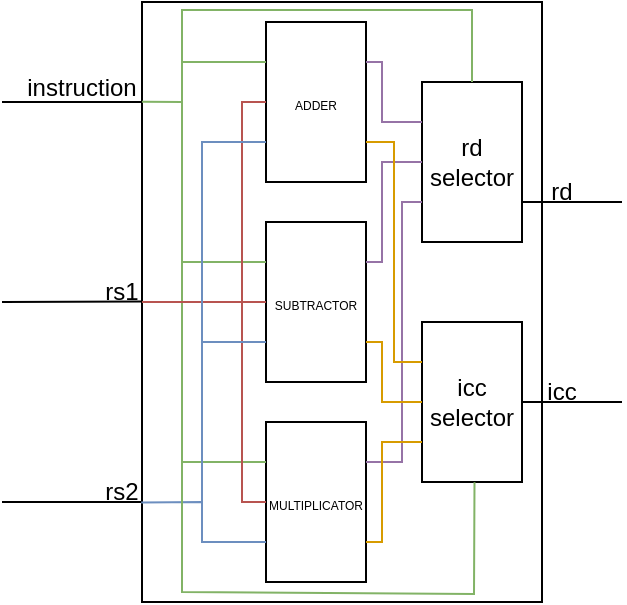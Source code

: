 <mxfile version="24.2.3" type="device">
  <diagram name="Página-1" id="f9wdy136qX0Sz1opPTdO">
    <mxGraphModel dx="819" dy="434" grid="1" gridSize="10" guides="1" tooltips="1" connect="1" arrows="1" fold="1" page="1" pageScale="1" pageWidth="827" pageHeight="1169" math="0" shadow="0">
      <root>
        <mxCell id="0" />
        <mxCell id="1" parent="0" />
        <mxCell id="c7rJJqW6BFWtrRnYNMO7-1" value="" style="rounded=0;whiteSpace=wrap;html=1;" vertex="1" parent="1">
          <mxGeometry x="280" y="60" width="200" height="300" as="geometry" />
        </mxCell>
        <mxCell id="c7rJJqW6BFWtrRnYNMO7-3" value="" style="endArrow=none;html=1;rounded=0;" edge="1" parent="1">
          <mxGeometry width="50" height="50" relative="1" as="geometry">
            <mxPoint x="280" y="110" as="sourcePoint" />
            <mxPoint x="210" y="110" as="targetPoint" />
          </mxGeometry>
        </mxCell>
        <mxCell id="c7rJJqW6BFWtrRnYNMO7-4" value="" style="endArrow=none;html=1;rounded=0;" edge="1" parent="1">
          <mxGeometry width="50" height="50" relative="1" as="geometry">
            <mxPoint x="280" y="209.76" as="sourcePoint" />
            <mxPoint x="210" y="210" as="targetPoint" />
          </mxGeometry>
        </mxCell>
        <mxCell id="c7rJJqW6BFWtrRnYNMO7-5" value="" style="endArrow=none;html=1;rounded=0;" edge="1" parent="1">
          <mxGeometry width="50" height="50" relative="1" as="geometry">
            <mxPoint x="280" y="310" as="sourcePoint" />
            <mxPoint x="210" y="310" as="targetPoint" />
          </mxGeometry>
        </mxCell>
        <mxCell id="c7rJJqW6BFWtrRnYNMO7-6" value="" style="endArrow=none;html=1;rounded=0;entryX=1;entryY=0.75;entryDx=0;entryDy=0;" edge="1" parent="1" target="c7rJJqW6BFWtrRnYNMO7-46">
          <mxGeometry width="50" height="50" relative="1" as="geometry">
            <mxPoint x="520" y="160" as="sourcePoint" />
            <mxPoint x="480" y="160" as="targetPoint" />
          </mxGeometry>
        </mxCell>
        <mxCell id="c7rJJqW6BFWtrRnYNMO7-7" value="" style="endArrow=none;html=1;rounded=0;entryX=1;entryY=0.5;entryDx=0;entryDy=0;" edge="1" parent="1" target="c7rJJqW6BFWtrRnYNMO7-49">
          <mxGeometry width="50" height="50" relative="1" as="geometry">
            <mxPoint x="520" y="260" as="sourcePoint" />
            <mxPoint x="480" y="260" as="targetPoint" />
          </mxGeometry>
        </mxCell>
        <mxCell id="c7rJJqW6BFWtrRnYNMO7-8" value="instruction" style="text;html=1;align=center;verticalAlign=middle;whiteSpace=wrap;rounded=0;" vertex="1" parent="1">
          <mxGeometry x="220" y="90" width="60" height="25" as="geometry" />
        </mxCell>
        <mxCell id="c7rJJqW6BFWtrRnYNMO7-11" value="rs1" style="text;html=1;align=center;verticalAlign=middle;whiteSpace=wrap;rounded=0;" vertex="1" parent="1">
          <mxGeometry x="260" y="190" width="20" height="30" as="geometry" />
        </mxCell>
        <mxCell id="c7rJJqW6BFWtrRnYNMO7-12" value="rs2" style="text;html=1;align=center;verticalAlign=middle;whiteSpace=wrap;rounded=0;" vertex="1" parent="1">
          <mxGeometry x="260" y="290" width="20" height="30" as="geometry" />
        </mxCell>
        <mxCell id="c7rJJqW6BFWtrRnYNMO7-13" value="rd" style="text;html=1;align=center;verticalAlign=middle;whiteSpace=wrap;rounded=0;" vertex="1" parent="1">
          <mxGeometry x="480" y="150" width="20" height="10" as="geometry" />
        </mxCell>
        <mxCell id="c7rJJqW6BFWtrRnYNMO7-14" value="icc" style="text;html=1;align=center;verticalAlign=middle;whiteSpace=wrap;rounded=0;" vertex="1" parent="1">
          <mxGeometry x="480" y="250" width="20" height="10" as="geometry" />
        </mxCell>
        <mxCell id="c7rJJqW6BFWtrRnYNMO7-27" value="" style="rounded=0;whiteSpace=wrap;html=1;" vertex="1" parent="1">
          <mxGeometry x="342" y="70" width="50" height="80" as="geometry" />
        </mxCell>
        <mxCell id="c7rJJqW6BFWtrRnYNMO7-28" value="" style="rounded=0;whiteSpace=wrap;html=1;" vertex="1" parent="1">
          <mxGeometry x="342" y="170" width="50" height="80" as="geometry" />
        </mxCell>
        <mxCell id="c7rJJqW6BFWtrRnYNMO7-29" value="" style="rounded=0;whiteSpace=wrap;html=1;" vertex="1" parent="1">
          <mxGeometry x="342" y="270" width="50" height="80" as="geometry" />
        </mxCell>
        <mxCell id="c7rJJqW6BFWtrRnYNMO7-30" value="" style="endArrow=none;html=1;rounded=0;exitX=0;exitY=0.25;exitDx=0;exitDy=0;fillColor=#d5e8d4;strokeColor=#82b366;" edge="1" parent="1" source="c7rJJqW6BFWtrRnYNMO7-27">
          <mxGeometry width="50" height="50" relative="1" as="geometry">
            <mxPoint x="380" y="109.83" as="sourcePoint" />
            <mxPoint x="280" y="109.83" as="targetPoint" />
            <Array as="points">
              <mxPoint x="300" y="90" />
              <mxPoint x="300" y="110" />
            </Array>
          </mxGeometry>
        </mxCell>
        <mxCell id="c7rJJqW6BFWtrRnYNMO7-33" value="" style="endArrow=none;html=1;rounded=0;entryX=0;entryY=0.25;entryDx=0;entryDy=0;fillColor=#d5e8d4;strokeColor=#82b366;" edge="1" parent="1" target="c7rJJqW6BFWtrRnYNMO7-28">
          <mxGeometry width="50" height="50" relative="1" as="geometry">
            <mxPoint x="300" y="110" as="sourcePoint" />
            <mxPoint x="350" y="190" as="targetPoint" />
            <Array as="points">
              <mxPoint x="300" y="190" />
            </Array>
          </mxGeometry>
        </mxCell>
        <mxCell id="c7rJJqW6BFWtrRnYNMO7-34" value="" style="endArrow=none;html=1;rounded=0;exitX=0;exitY=0.25;exitDx=0;exitDy=0;fillColor=#d5e8d4;strokeColor=#82b366;" edge="1" parent="1" source="c7rJJqW6BFWtrRnYNMO7-29">
          <mxGeometry width="50" height="50" relative="1" as="geometry">
            <mxPoint x="290" y="310" as="sourcePoint" />
            <mxPoint x="300" y="190" as="targetPoint" />
            <Array as="points">
              <mxPoint x="300" y="290" />
            </Array>
          </mxGeometry>
        </mxCell>
        <mxCell id="c7rJJqW6BFWtrRnYNMO7-35" value="" style="endArrow=none;html=1;rounded=0;entryX=0;entryY=0.5;entryDx=0;entryDy=0;fillColor=#f8cecc;strokeColor=#b85450;exitX=0;exitY=0.5;exitDx=0;exitDy=0;" edge="1" parent="1" source="c7rJJqW6BFWtrRnYNMO7-27" target="c7rJJqW6BFWtrRnYNMO7-1">
          <mxGeometry width="50" height="50" relative="1" as="geometry">
            <mxPoint x="360" y="110" as="sourcePoint" />
            <mxPoint x="300" y="210" as="targetPoint" />
            <Array as="points">
              <mxPoint x="330" y="110" />
              <mxPoint x="330" y="210" />
            </Array>
          </mxGeometry>
        </mxCell>
        <mxCell id="c7rJJqW6BFWtrRnYNMO7-36" value="" style="endArrow=none;html=1;rounded=0;entryX=0;entryY=0.5;entryDx=0;entryDy=0;fillColor=#f8cecc;strokeColor=#b85450;" edge="1" parent="1" target="c7rJJqW6BFWtrRnYNMO7-28">
          <mxGeometry width="50" height="50" relative="1" as="geometry">
            <mxPoint x="310" y="210" as="sourcePoint" />
            <mxPoint x="380" y="220" as="targetPoint" />
          </mxGeometry>
        </mxCell>
        <mxCell id="c7rJJqW6BFWtrRnYNMO7-37" value="" style="endArrow=none;html=1;rounded=0;entryX=0;entryY=0.5;entryDx=0;entryDy=0;fillColor=#f8cecc;strokeColor=#b85450;" edge="1" parent="1" target="c7rJJqW6BFWtrRnYNMO7-29">
          <mxGeometry width="50" height="50" relative="1" as="geometry">
            <mxPoint x="330" y="210" as="sourcePoint" />
            <mxPoint x="375" y="310" as="targetPoint" />
            <Array as="points">
              <mxPoint x="330" y="310" />
            </Array>
          </mxGeometry>
        </mxCell>
        <mxCell id="c7rJJqW6BFWtrRnYNMO7-38" value="" style="endArrow=none;html=1;rounded=0;entryX=-0.002;entryY=0.834;entryDx=0;entryDy=0;entryPerimeter=0;exitX=0;exitY=0.75;exitDx=0;exitDy=0;fillColor=#dae8fc;strokeColor=#6c8ebf;" edge="1" parent="1" source="c7rJJqW6BFWtrRnYNMO7-29" target="c7rJJqW6BFWtrRnYNMO7-1">
          <mxGeometry width="50" height="50" relative="1" as="geometry">
            <mxPoint x="390" y="340" as="sourcePoint" />
            <mxPoint x="290" y="340" as="targetPoint" />
            <Array as="points">
              <mxPoint x="310" y="330" />
              <mxPoint x="310" y="310" />
            </Array>
          </mxGeometry>
        </mxCell>
        <mxCell id="c7rJJqW6BFWtrRnYNMO7-39" value="" style="endArrow=none;html=1;rounded=0;exitX=0;exitY=0.75;exitDx=0;exitDy=0;fillColor=#dae8fc;strokeColor=#6c8ebf;" edge="1" parent="1" source="c7rJJqW6BFWtrRnYNMO7-28">
          <mxGeometry width="50" height="50" relative="1" as="geometry">
            <mxPoint x="414" y="260" as="sourcePoint" />
            <mxPoint x="310" y="310" as="targetPoint" />
            <Array as="points">
              <mxPoint x="310" y="230" />
            </Array>
          </mxGeometry>
        </mxCell>
        <mxCell id="c7rJJqW6BFWtrRnYNMO7-40" value="" style="endArrow=none;html=1;rounded=0;exitX=0;exitY=0.75;exitDx=0;exitDy=0;fillColor=#dae8fc;strokeColor=#6c8ebf;" edge="1" parent="1" source="c7rJJqW6BFWtrRnYNMO7-27">
          <mxGeometry width="50" height="50" relative="1" as="geometry">
            <mxPoint x="405" y="140" as="sourcePoint" />
            <mxPoint x="310" y="230" as="targetPoint" />
            <Array as="points">
              <mxPoint x="310" y="130" />
            </Array>
          </mxGeometry>
        </mxCell>
        <mxCell id="c7rJJqW6BFWtrRnYNMO7-41" value="&lt;font style=&quot;font-size: 6px;&quot;&gt;ADDER&lt;/font&gt;" style="text;html=1;align=center;verticalAlign=middle;whiteSpace=wrap;rounded=0;" vertex="1" parent="1">
          <mxGeometry x="352" y="105" width="30" height="10" as="geometry" />
        </mxCell>
        <mxCell id="c7rJJqW6BFWtrRnYNMO7-43" value="&lt;font style=&quot;font-size: 6px;&quot;&gt;SUBTRACTOR&lt;/font&gt;" style="text;html=1;align=center;verticalAlign=middle;whiteSpace=wrap;rounded=0;" vertex="1" parent="1">
          <mxGeometry x="352" y="205" width="30" height="10" as="geometry" />
        </mxCell>
        <mxCell id="c7rJJqW6BFWtrRnYNMO7-44" value="&lt;font style=&quot;font-size: 6px;&quot;&gt;MULTIPLICATOR&lt;/font&gt;" style="text;html=1;align=center;verticalAlign=middle;whiteSpace=wrap;rounded=0;" vertex="1" parent="1">
          <mxGeometry x="352" y="305" width="30" height="10" as="geometry" />
        </mxCell>
        <mxCell id="c7rJJqW6BFWtrRnYNMO7-46" value="rd selector" style="rounded=0;whiteSpace=wrap;html=1;" vertex="1" parent="1">
          <mxGeometry x="420" y="100" width="50" height="80" as="geometry" />
        </mxCell>
        <mxCell id="c7rJJqW6BFWtrRnYNMO7-49" value="icc selector" style="rounded=0;whiteSpace=wrap;html=1;" vertex="1" parent="1">
          <mxGeometry x="420" y="220" width="50" height="80" as="geometry" />
        </mxCell>
        <mxCell id="c7rJJqW6BFWtrRnYNMO7-51" value="" style="endArrow=none;html=1;rounded=0;entryX=0;entryY=0.25;entryDx=0;entryDy=0;exitX=1;exitY=0.25;exitDx=0;exitDy=0;fillColor=#e1d5e7;strokeColor=#9673a6;" edge="1" parent="1" source="c7rJJqW6BFWtrRnYNMO7-27" target="c7rJJqW6BFWtrRnYNMO7-46">
          <mxGeometry width="50" height="50" relative="1" as="geometry">
            <mxPoint x="360" y="190" as="sourcePoint" />
            <mxPoint x="410" y="140" as="targetPoint" />
            <Array as="points">
              <mxPoint x="400" y="90" />
              <mxPoint x="400" y="120" />
            </Array>
          </mxGeometry>
        </mxCell>
        <mxCell id="c7rJJqW6BFWtrRnYNMO7-52" value="" style="endArrow=none;html=1;rounded=0;exitX=1;exitY=0.25;exitDx=0;exitDy=0;entryX=0;entryY=0.5;entryDx=0;entryDy=0;fillColor=#e1d5e7;strokeColor=#9673a6;" edge="1" parent="1" source="c7rJJqW6BFWtrRnYNMO7-28" target="c7rJJqW6BFWtrRnYNMO7-46">
          <mxGeometry width="50" height="50" relative="1" as="geometry">
            <mxPoint x="380" y="200" as="sourcePoint" />
            <mxPoint x="430" y="150" as="targetPoint" />
            <Array as="points">
              <mxPoint x="400" y="190" />
              <mxPoint x="400" y="140" />
            </Array>
          </mxGeometry>
        </mxCell>
        <mxCell id="c7rJJqW6BFWtrRnYNMO7-53" value="" style="endArrow=none;html=1;rounded=0;exitX=1;exitY=0.25;exitDx=0;exitDy=0;entryX=0;entryY=0.75;entryDx=0;entryDy=0;fillColor=#e1d5e7;strokeColor=#9673a6;" edge="1" parent="1" source="c7rJJqW6BFWtrRnYNMO7-29" target="c7rJJqW6BFWtrRnYNMO7-46">
          <mxGeometry width="50" height="50" relative="1" as="geometry">
            <mxPoint x="400" y="290" as="sourcePoint" />
            <mxPoint x="450" y="240" as="targetPoint" />
            <Array as="points">
              <mxPoint x="410" y="290" />
              <mxPoint x="410" y="160" />
            </Array>
          </mxGeometry>
        </mxCell>
        <mxCell id="c7rJJqW6BFWtrRnYNMO7-54" value="" style="endArrow=none;html=1;rounded=0;exitX=1;exitY=0.75;exitDx=0;exitDy=0;entryX=0;entryY=0.25;entryDx=0;entryDy=0;fillColor=#ffe6cc;strokeColor=#d79b00;" edge="1" parent="1" source="c7rJJqW6BFWtrRnYNMO7-27" target="c7rJJqW6BFWtrRnYNMO7-49">
          <mxGeometry width="50" height="50" relative="1" as="geometry">
            <mxPoint x="400" y="210" as="sourcePoint" />
            <mxPoint x="450" y="160" as="targetPoint" />
            <Array as="points">
              <mxPoint x="406" y="130" />
              <mxPoint x="406" y="240" />
            </Array>
          </mxGeometry>
        </mxCell>
        <mxCell id="c7rJJqW6BFWtrRnYNMO7-55" value="" style="endArrow=none;html=1;rounded=0;exitX=1;exitY=0.75;exitDx=0;exitDy=0;entryX=0;entryY=0.5;entryDx=0;entryDy=0;fillColor=#ffe6cc;strokeColor=#d79b00;" edge="1" parent="1" source="c7rJJqW6BFWtrRnYNMO7-28" target="c7rJJqW6BFWtrRnYNMO7-49">
          <mxGeometry width="50" height="50" relative="1" as="geometry">
            <mxPoint x="400" y="220" as="sourcePoint" />
            <mxPoint x="450" y="170" as="targetPoint" />
            <Array as="points">
              <mxPoint x="400" y="230" />
              <mxPoint x="400" y="260" />
            </Array>
          </mxGeometry>
        </mxCell>
        <mxCell id="c7rJJqW6BFWtrRnYNMO7-58" value="" style="endArrow=none;html=1;rounded=0;exitX=1;exitY=0.75;exitDx=0;exitDy=0;entryX=0;entryY=0.75;entryDx=0;entryDy=0;fillColor=#ffe6cc;strokeColor=#d79b00;" edge="1" parent="1" source="c7rJJqW6BFWtrRnYNMO7-29" target="c7rJJqW6BFWtrRnYNMO7-49">
          <mxGeometry width="50" height="50" relative="1" as="geometry">
            <mxPoint x="410" y="350" as="sourcePoint" />
            <mxPoint x="460" y="300" as="targetPoint" />
            <Array as="points">
              <mxPoint x="400" y="330" />
              <mxPoint x="400" y="280" />
            </Array>
          </mxGeometry>
        </mxCell>
        <mxCell id="c7rJJqW6BFWtrRnYNMO7-59" value="" style="endArrow=none;html=1;rounded=0;entryX=0.5;entryY=0;entryDx=0;entryDy=0;fillColor=#d5e8d4;strokeColor=#82b366;" edge="1" parent="1" target="c7rJJqW6BFWtrRnYNMO7-46">
          <mxGeometry width="50" height="50" relative="1" as="geometry">
            <mxPoint x="300" y="90" as="sourcePoint" />
            <mxPoint x="330" y="60" as="targetPoint" />
            <Array as="points">
              <mxPoint x="300" y="64" />
              <mxPoint x="445" y="64" />
            </Array>
          </mxGeometry>
        </mxCell>
        <mxCell id="c7rJJqW6BFWtrRnYNMO7-60" value="" style="endArrow=none;html=1;rounded=0;entryX=0.525;entryY=1.002;entryDx=0;entryDy=0;entryPerimeter=0;fillColor=#d5e8d4;strokeColor=#82b366;" edge="1" parent="1" target="c7rJJqW6BFWtrRnYNMO7-49">
          <mxGeometry width="50" height="50" relative="1" as="geometry">
            <mxPoint x="300" y="290" as="sourcePoint" />
            <mxPoint x="460" y="330" as="targetPoint" />
            <Array as="points">
              <mxPoint x="300" y="355" />
              <mxPoint x="446" y="356" />
            </Array>
          </mxGeometry>
        </mxCell>
      </root>
    </mxGraphModel>
  </diagram>
</mxfile>
